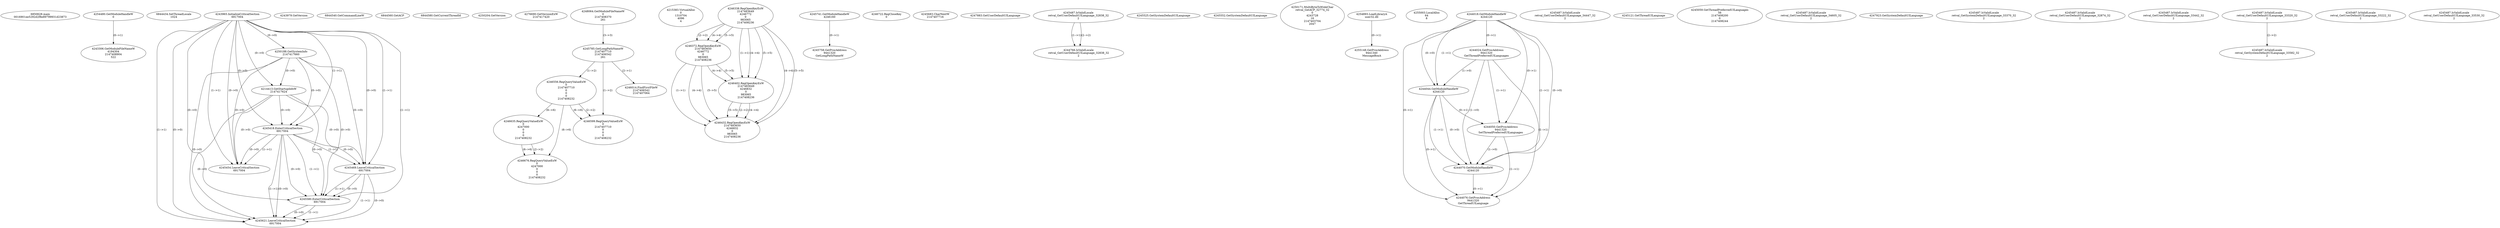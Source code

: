 // Global SCDG with merge call
digraph {
	0 [label="6850628.main
0016901ee5292d2f8e89799931d23873"]
	1 [label="4254480.GetModuleHandleW
0"]
	2 [label="6844434.SetThreadLocale
1024"]
	3 [label="4243965.InitializeCriticalSection
6917004"]
	4 [label="4243979.GetVersion
"]
	5 [label="4250188.GetSystemInfo
2147417660"]
	3 -> 5 [label="(0-->0)"]
	6 [label="6844540.GetCommandLineW
"]
	7 [label="4214413.GetStartupInfoW
2147417624"]
	3 -> 7 [label="(0-->0)"]
	5 -> 7 [label="(0-->0)"]
	8 [label="6844560.GetACP
"]
	9 [label="6844580.GetCurrentThreadId
"]
	10 [label="4250204.GetVersion
"]
	11 [label="4276690.GetVersionExW
2147417420"]
	12 [label="4243306.GetModuleFileNameW
4194304
2147408904
522"]
	1 -> 12 [label="(0-->1)"]
	13 [label="4248064.GetModuleFileNameW
0
2147408370
261"]
	14 [label="4215383.VirtualAlloc
0
1310704
4096
4"]
	15 [label="4246338.RegOpenKeyExW
2147483649
4246772
0
983065
2147408236"]
	16 [label="4246372.RegOpenKeyExW
2147483650
4246772
0
983065
2147408236"]
	15 -> 16 [label="(2-->2)"]
	15 -> 16 [label="(4-->4)"]
	15 -> 16 [label="(5-->5)"]
	17 [label="4245741.GetModuleHandleW
4246160"]
	18 [label="4245758.GetProcAddress
9441320
GetLongPathNameW"]
	17 -> 18 [label="(0-->1)"]
	19 [label="4245785.GetLongPathNameW
2147407710
2147406542
261"]
	13 -> 19 [label="(3-->3)"]
	20 [label="4246556.RegQueryValueExW
0
2147407710
0
0
0
2147408232"]
	19 -> 20 [label="(1-->2)"]
	21 [label="4246599.RegQueryValueExW
0
2147407710
0
0
0
2147408232"]
	19 -> 21 [label="(1-->2)"]
	20 -> 21 [label="(2-->2)"]
	20 -> 21 [label="(6-->6)"]
	22 [label="4246722.RegCloseKey
0"]
	23 [label="4245683.CharNextW
2147407716"]
	24 [label="4246635.RegQueryValueExW
0
4247000
0
0
0
2147408232"]
	20 -> 24 [label="(6-->6)"]
	25 [label="4247883.GetUserDefaultUILanguage
"]
	26 [label="4245418.EnterCriticalSection
6917004"]
	3 -> 26 [label="(1-->1)"]
	3 -> 26 [label="(0-->0)"]
	5 -> 26 [label="(0-->0)"]
	7 -> 26 [label="(0-->0)"]
	27 [label="4245469.LeaveCriticalSection
6917004"]
	3 -> 27 [label="(1-->1)"]
	26 -> 27 [label="(1-->1)"]
	3 -> 27 [label="(0-->0)"]
	5 -> 27 [label="(0-->0)"]
	7 -> 27 [label="(0-->0)"]
	26 -> 27 [label="(0-->0)"]
	28 [label="4245487.IsValidLocale
retval_GetUserDefaultUILanguage_32838_32
2"]
	29 [label="4244766.IsValidLocale
retval_GetUserDefaultUILanguage_32838_32
2"]
	28 -> 29 [label="(1-->1)"]
	28 -> 29 [label="(2-->2)"]
	30 [label="4245525.GetSystemDefaultUILanguage
"]
	31 [label="4245552.GetSystemDefaultUILanguage
"]
	32 [label="4250171.MultiByteToWideChar
retval_GetACP_32774_32
0
4243728
16
2147403704
2047"]
	33 [label="4254893.LoadLibraryA
user32.dll"]
	34 [label="4255003.LocalAlloc
64
8"]
	35 [label="4255148.GetProcAddress
9441340
MessageBoxA"]
	33 -> 35 [label="(0-->1)"]
	36 [label="4244018.GetModuleHandleW
4244120"]
	37 [label="4244024.GetProcAddress
9441320
GetThreadPreferredUILanguages"]
	36 -> 37 [label="(0-->1)"]
	38 [label="4244044.GetModuleHandleW
4244120"]
	36 -> 38 [label="(1-->1)"]
	36 -> 38 [label="(0-->0)"]
	37 -> 38 [label="(1-->0)"]
	39 [label="4244050.GetProcAddress
9441320
SetThreadPreferredUILanguages"]
	36 -> 39 [label="(0-->1)"]
	37 -> 39 [label="(1-->1)"]
	38 -> 39 [label="(0-->1)"]
	40 [label="4244070.GetModuleHandleW
4244120"]
	36 -> 40 [label="(1-->1)"]
	38 -> 40 [label="(1-->1)"]
	36 -> 40 [label="(0-->0)"]
	37 -> 40 [label="(1-->0)"]
	38 -> 40 [label="(0-->0)"]
	39 -> 40 [label="(1-->0)"]
	41 [label="4244076.GetProcAddress
9441320
GetThreadUILanguage"]
	36 -> 41 [label="(0-->1)"]
	37 -> 41 [label="(1-->1)"]
	38 -> 41 [label="(0-->1)"]
	39 -> 41 [label="(1-->1)"]
	40 -> 41 [label="(0-->1)"]
	42 [label="4246402.RegOpenKeyExW
2147483649
4246832
0
983065
2147408236"]
	15 -> 42 [label="(1-->1)"]
	15 -> 42 [label="(4-->4)"]
	16 -> 42 [label="(4-->4)"]
	15 -> 42 [label="(5-->5)"]
	16 -> 42 [label="(5-->5)"]
	43 [label="4246014.FindFirstFileW
2147406542
2147407064"]
	19 -> 43 [label="(2-->1)"]
	44 [label="4246676.RegQueryValueExW
0
4247000
0
0
0
2147408232"]
	24 -> 44 [label="(2-->2)"]
	20 -> 44 [label="(6-->6)"]
	24 -> 44 [label="(6-->6)"]
	45 [label="4245487.IsValidLocale
retval_GetUserDefaultUILanguage_34447_32
2"]
	46 [label="4245121.GetThreadUILanguage
"]
	47 [label="4245059.GetThreadPreferredUILanguages
56
2147408200
0
2147408244"]
	48 [label="4245487.IsValidLocale
retval_GetUserDefaultUILanguage_34605_32
2"]
	49 [label="4245580.EnterCriticalSection
6917004"]
	3 -> 49 [label="(1-->1)"]
	26 -> 49 [label="(1-->1)"]
	27 -> 49 [label="(1-->1)"]
	3 -> 49 [label="(0-->0)"]
	5 -> 49 [label="(0-->0)"]
	7 -> 49 [label="(0-->0)"]
	26 -> 49 [label="(0-->0)"]
	27 -> 49 [label="(0-->0)"]
	50 [label="4245454.LeaveCriticalSection
6917004"]
	3 -> 50 [label="(1-->1)"]
	26 -> 50 [label="(1-->1)"]
	3 -> 50 [label="(0-->0)"]
	5 -> 50 [label="(0-->0)"]
	7 -> 50 [label="(0-->0)"]
	26 -> 50 [label="(0-->0)"]
	51 [label="4247923.GetSystemDefaultUILanguage
"]
	52 [label="4245487.IsValidLocale
retval_GetSystemDefaultUILanguage_33370_32
2"]
	53 [label="4245487.IsValidLocale
retval_GetUserDefaultUILanguage_32874_32
2"]
	54 [label="4245487.IsValidLocale
retval_GetUserDefaultUILanguage_33442_32
2"]
	55 [label="4245487.IsValidLocale
retval_GetUserDefaultUILanguage_33320_32
2"]
	56 [label="4245621.LeaveCriticalSection
6917004"]
	3 -> 56 [label="(1-->1)"]
	26 -> 56 [label="(1-->1)"]
	27 -> 56 [label="(1-->1)"]
	49 -> 56 [label="(1-->1)"]
	3 -> 56 [label="(0-->0)"]
	5 -> 56 [label="(0-->0)"]
	7 -> 56 [label="(0-->0)"]
	26 -> 56 [label="(0-->0)"]
	27 -> 56 [label="(0-->0)"]
	49 -> 56 [label="(0-->0)"]
	57 [label="4245487.IsValidLocale
retval_GetSystemDefaultUILanguage_33582_32
2"]
	55 -> 57 [label="(2-->2)"]
	58 [label="4245487.IsValidLocale
retval_GetUserDefaultUILanguage_33222_32
2"]
	59 [label="4246432.RegOpenKeyExW
2147483650
4246832
0
983065
2147408236"]
	16 -> 59 [label="(1-->1)"]
	42 -> 59 [label="(2-->2)"]
	15 -> 59 [label="(4-->4)"]
	16 -> 59 [label="(4-->4)"]
	42 -> 59 [label="(4-->4)"]
	15 -> 59 [label="(5-->5)"]
	16 -> 59 [label="(5-->5)"]
	42 -> 59 [label="(5-->5)"]
	60 [label="4245487.IsValidLocale
retval_GetUserDefaultUILanguage_33530_32
2"]
}
